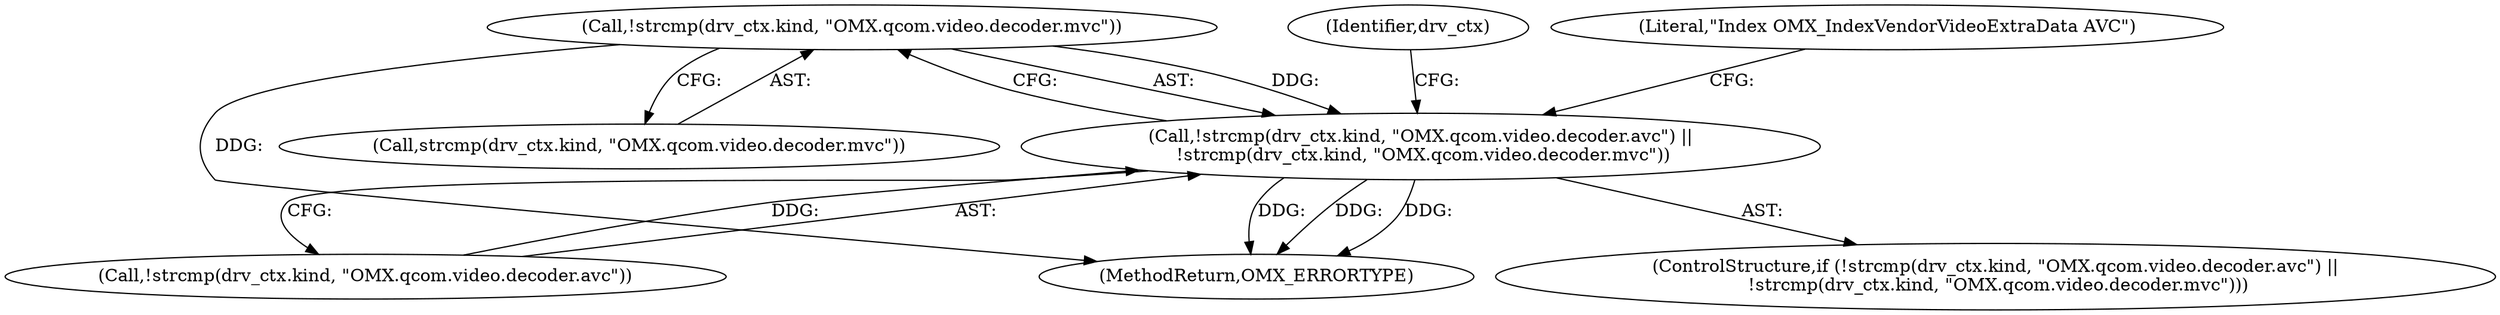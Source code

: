 digraph "0_Android_560ccdb509a7b86186fac0fce1b25bd9a3e6a6e8_1@API" {
"1000151" [label="(Call,!strcmp(drv_ctx.kind, \"OMX.qcom.video.decoder.mvc\"))"];
"1000144" [label="(Call,!strcmp(drv_ctx.kind, \"OMX.qcom.video.decoder.avc\") ||\n !strcmp(drv_ctx.kind, \"OMX.qcom.video.decoder.mvc\"))"];
"1000152" [label="(Call,strcmp(drv_ctx.kind, \"OMX.qcom.video.decoder.mvc\"))"];
"1000159" [label="(Literal,\"Index OMX_IndexVendorVideoExtraData AVC\")"];
"1000145" [label="(Call,!strcmp(drv_ctx.kind, \"OMX.qcom.video.decoder.avc\"))"];
"1000151" [label="(Call,!strcmp(drv_ctx.kind, \"OMX.qcom.video.decoder.mvc\"))"];
"1000334" [label="(Identifier,drv_ctx)"];
"1001056" [label="(MethodReturn,OMX_ERRORTYPE)"];
"1000143" [label="(ControlStructure,if (!strcmp(drv_ctx.kind, \"OMX.qcom.video.decoder.avc\") ||\n !strcmp(drv_ctx.kind, \"OMX.qcom.video.decoder.mvc\")))"];
"1000144" [label="(Call,!strcmp(drv_ctx.kind, \"OMX.qcom.video.decoder.avc\") ||\n !strcmp(drv_ctx.kind, \"OMX.qcom.video.decoder.mvc\"))"];
"1000151" -> "1000144"  [label="AST: "];
"1000151" -> "1000152"  [label="CFG: "];
"1000152" -> "1000151"  [label="AST: "];
"1000144" -> "1000151"  [label="CFG: "];
"1000151" -> "1001056"  [label="DDG: "];
"1000151" -> "1000144"  [label="DDG: "];
"1000144" -> "1000143"  [label="AST: "];
"1000144" -> "1000145"  [label="CFG: "];
"1000145" -> "1000144"  [label="AST: "];
"1000159" -> "1000144"  [label="CFG: "];
"1000334" -> "1000144"  [label="CFG: "];
"1000144" -> "1001056"  [label="DDG: "];
"1000144" -> "1001056"  [label="DDG: "];
"1000144" -> "1001056"  [label="DDG: "];
"1000145" -> "1000144"  [label="DDG: "];
}
